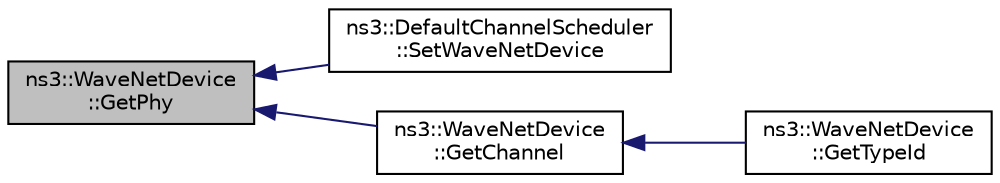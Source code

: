 digraph "ns3::WaveNetDevice::GetPhy"
{
  edge [fontname="Helvetica",fontsize="10",labelfontname="Helvetica",labelfontsize="10"];
  node [fontname="Helvetica",fontsize="10",shape=record];
  rankdir="LR";
  Node1 [label="ns3::WaveNetDevice\l::GetPhy",height=0.2,width=0.4,color="black", fillcolor="grey75", style="filled", fontcolor="black"];
  Node1 -> Node2 [dir="back",color="midnightblue",fontsize="10",style="solid"];
  Node2 [label="ns3::DefaultChannelScheduler\l::SetWaveNetDevice",height=0.2,width=0.4,color="black", fillcolor="white", style="filled",URL="$dd/dbb/classns3_1_1DefaultChannelScheduler.html#afb5ca3b14de96cef538ea60cd0e21cf5"];
  Node1 -> Node3 [dir="back",color="midnightblue",fontsize="10",style="solid"];
  Node3 [label="ns3::WaveNetDevice\l::GetChannel",height=0.2,width=0.4,color="black", fillcolor="white", style="filled",URL="$d4/d1c/classns3_1_1WaveNetDevice.html#a887be3c7138671e2fc3e2caff96ce3dc"];
  Node3 -> Node4 [dir="back",color="midnightblue",fontsize="10",style="solid"];
  Node4 [label="ns3::WaveNetDevice\l::GetTypeId",height=0.2,width=0.4,color="black", fillcolor="white", style="filled",URL="$d4/d1c/classns3_1_1WaveNetDevice.html#a89ef5e155729b91ccf8c5e057bdb31af",tooltip="Get the type ID. "];
}

